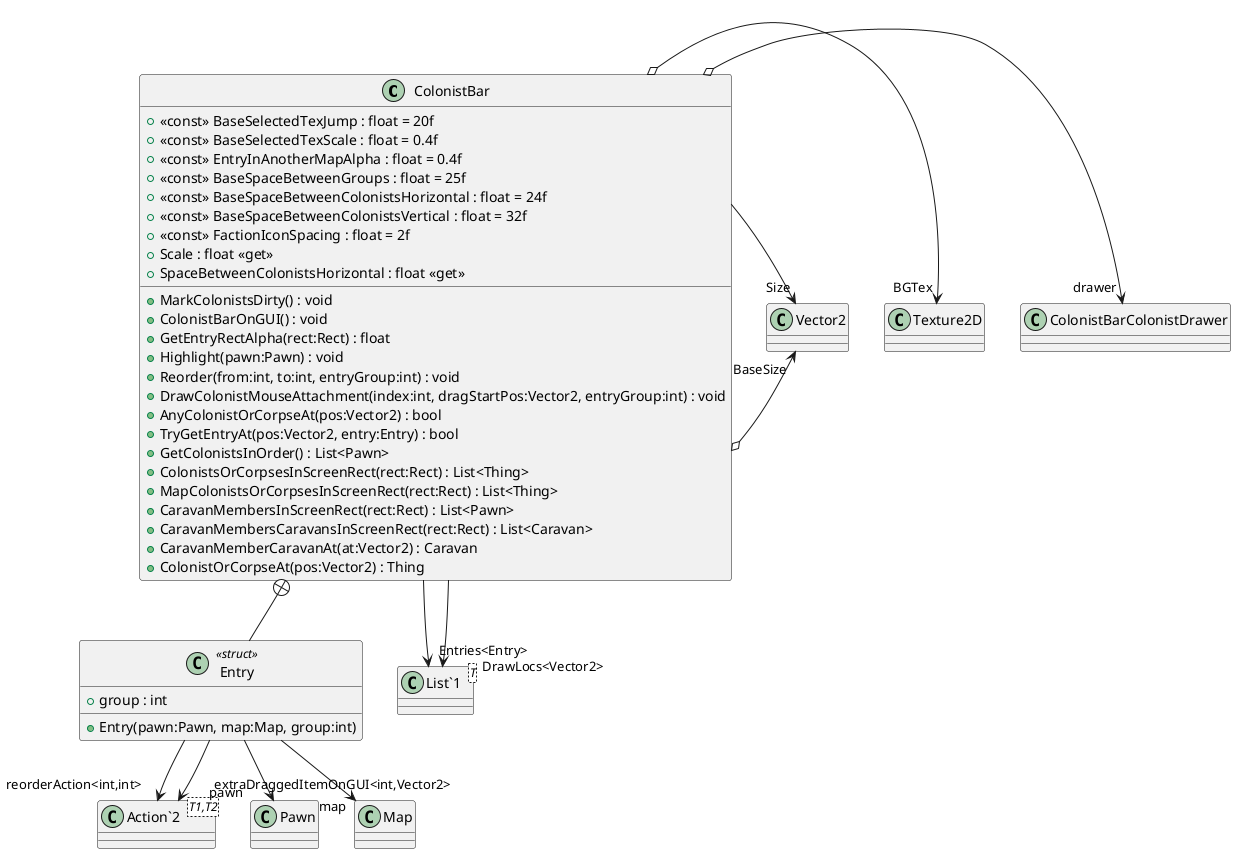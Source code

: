@startuml
class ColonistBar {
    + <<const>> BaseSelectedTexJump : float = 20f
    + <<const>> BaseSelectedTexScale : float = 0.4f
    + <<const>> EntryInAnotherMapAlpha : float = 0.4f
    + <<const>> BaseSpaceBetweenGroups : float = 25f
    + <<const>> BaseSpaceBetweenColonistsHorizontal : float = 24f
    + <<const>> BaseSpaceBetweenColonistsVertical : float = 32f
    + <<const>> FactionIconSpacing : float = 2f
    + Scale : float <<get>>
    + SpaceBetweenColonistsHorizontal : float <<get>>
    + MarkColonistsDirty() : void
    + ColonistBarOnGUI() : void
    + GetEntryRectAlpha(rect:Rect) : float
    + Highlight(pawn:Pawn) : void
    + Reorder(from:int, to:int, entryGroup:int) : void
    + DrawColonistMouseAttachment(index:int, dragStartPos:Vector2, entryGroup:int) : void
    + AnyColonistOrCorpseAt(pos:Vector2) : bool
    + TryGetEntryAt(pos:Vector2, entry:Entry) : bool
    + GetColonistsInOrder() : List<Pawn>
    + ColonistsOrCorpsesInScreenRect(rect:Rect) : List<Thing>
    + MapColonistsOrCorpsesInScreenRect(rect:Rect) : List<Thing>
    + CaravanMembersInScreenRect(rect:Rect) : List<Pawn>
    + CaravanMembersCaravansInScreenRect(rect:Rect) : List<Caravan>
    + CaravanMemberCaravanAt(at:Vector2) : Caravan
    + ColonistOrCorpseAt(pos:Vector2) : Thing
}
class Entry <<struct>> {
    + group : int
    + Entry(pawn:Pawn, map:Map, group:int)
}
class "List`1"<T> {
}
class "Action`2"<T1,T2> {
}
ColonistBar o-> "drawer" ColonistBarColonistDrawer
ColonistBar o-> "BGTex" Texture2D
ColonistBar o-> "BaseSize" Vector2
ColonistBar --> "Entries<Entry>" "List`1"
ColonistBar --> "DrawLocs<Vector2>" "List`1"
ColonistBar --> "Size" Vector2
ColonistBar +-- Entry
Entry --> "pawn" Pawn
Entry --> "map" Map
Entry --> "reorderAction<int,int>" "Action`2"
Entry --> "extraDraggedItemOnGUI<int,Vector2>" "Action`2"
@enduml
